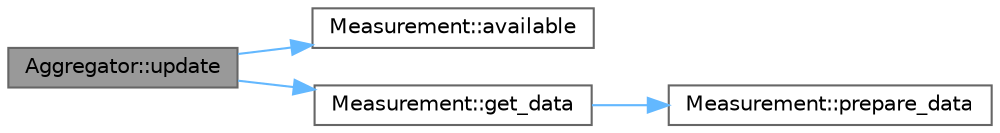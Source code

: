 digraph "Aggregator::update"
{
 // LATEX_PDF_SIZE
  bgcolor="transparent";
  edge [fontname=Helvetica,fontsize=10,labelfontname=Helvetica,labelfontsize=10];
  node [fontname=Helvetica,fontsize=10,shape=box,height=0.2,width=0.4];
  rankdir="LR";
  Node1 [id="Node000001",label="Aggregator::update",height=0.2,width=0.4,color="gray40", fillcolor="grey60", style="filled", fontcolor="black",tooltip=" "];
  Node1 -> Node2 [id="edge1_Node000001_Node000002",color="steelblue1",style="solid",tooltip=" "];
  Node2 [id="Node000002",label="Measurement::available",height=0.2,width=0.4,color="grey40", fillcolor="white", style="filled",URL="$class_measurement.html#a8019e4491efe1ec58a076e6b17272f6e",tooltip=" "];
  Node1 -> Node3 [id="edge2_Node000001_Node000003",color="steelblue1",style="solid",tooltip=" "];
  Node3 [id="Node000003",label="Measurement::get_data",height=0.2,width=0.4,color="grey40", fillcolor="white", style="filled",URL="$class_measurement.html#aabfa61bb1f0c3098635e6104ad8a95ad",tooltip=" "];
  Node3 -> Node4 [id="edge3_Node000003_Node000004",color="steelblue1",style="solid",tooltip=" "];
  Node4 [id="Node000004",label="Measurement::prepare_data",height=0.2,width=0.4,color="grey40", fillcolor="white", style="filled",URL="$class_measurement.html#acefa9e85f3dae6c2b81d68cc5dce9f82",tooltip=" "];
}

